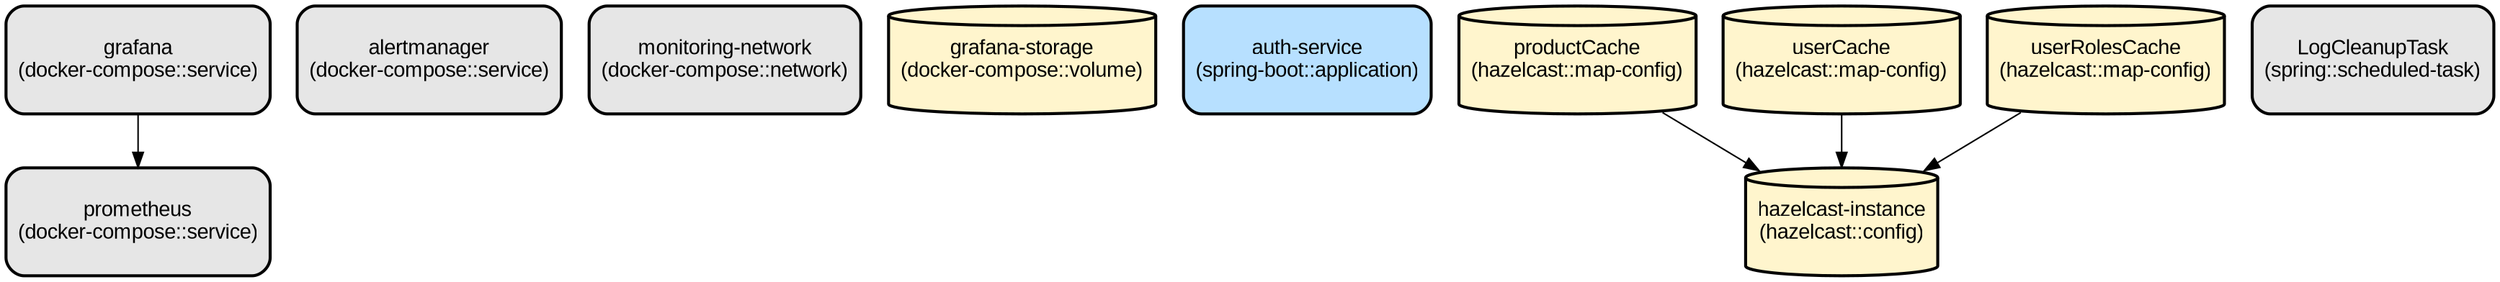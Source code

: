 digraph INFRA {
  node [ color = "black", fillcolor = "#E6E6E6", height =1, style = "filled,bold,rounded", fontname = "Arial" ];
  "prometheus" [ label = "prometheus
(docker-compose::service)", shape =rectangle ];
  "alertmanager" [ label = "alertmanager
(docker-compose::service)", shape =rectangle ];
  "grafana" [ label = "grafana
(docker-compose::service)", shape =rectangle ];
  "monitoring-network" [ label = "monitoring-network
(docker-compose::network)", shape =rectangle ];
  "grafana-storage" [ label = "grafana-storage
(docker-compose::volume)", shape =cylinder, fillcolor = "#FFF5CD" ];
  "auth-service" [ label = "auth-service
(spring-boot::application)", shape =rectangle, fillcolor = "#B7E0FF" ];
  "hazelcast-instance" [ label = "hazelcast-instance
(hazelcast::config)", shape =cylinder, fillcolor = "#FFF5CD" ];
  "productCache" [ label = "productCache
(hazelcast::map-config)", shape =cylinder, fillcolor = "#FFF5CD" ];
  "userCache" [ label = "userCache
(hazelcast::map-config)", shape =cylinder, fillcolor = "#FFF5CD" ];
  "userRolesCache" [ label = "userRolesCache
(hazelcast::map-config)", shape =cylinder, fillcolor = "#FFF5CD" ];
  "LogCleanupTask" [ label = "LogCleanupTask
(spring::scheduled-task)", shape =rectangle ];
  "grafana" -> "prometheus";
  "productCache" -> "hazelcast-instance";
  "userCache" -> "hazelcast-instance";
  "userRolesCache" -> "hazelcast-instance";
}
